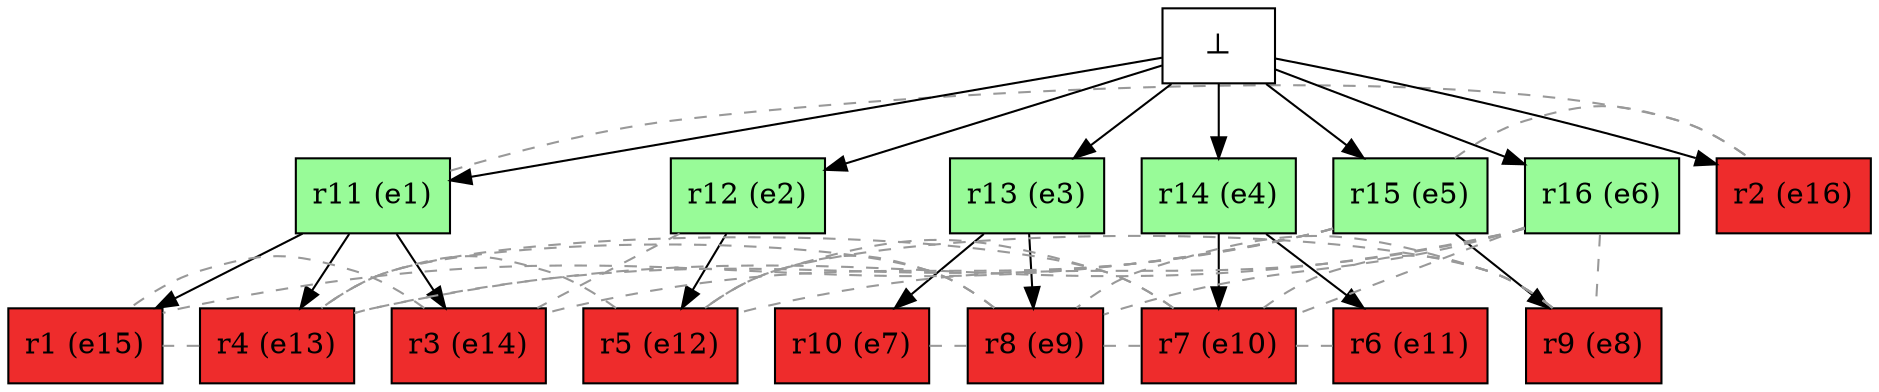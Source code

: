 digraph test {
  e1 -> e15;
  e1 -> e13;
  e1 -> e14;
  e2 -> e12;
  e3 -> e7;
  e3 -> e9;
  e4 -> e10;
  e4 -> e11;
  e5 -> e8;
  e0 -> e1;
  e0 -> e2;
  e0 -> e3;
  e0 -> e4;
  e0 -> e5;
  e0 -> e6;
  e0 -> e16;

//conflicts
  e1 -> e16 [arrowhead=none color=gray60 style=dashed constraint=false];
  e2 -> e14 [arrowhead=none color=gray60 style=dashed constraint=false];
  e5 -> e13 [arrowhead=none color=gray60 style=dashed constraint=false];
  e5 -> e14 [arrowhead=none color=gray60 style=dashed constraint=false];
  e5 -> e15 [arrowhead=none color=gray60 style=dashed constraint=false];
  e5 -> e16 [arrowhead=none color=gray60 style=dashed constraint=false];
  e6 -> e8 [arrowhead=none color=gray60 style=dashed constraint=false];
  e6 -> e9 [arrowhead=none color=gray60 style=dashed constraint=false];
  e6 -> e10 [arrowhead=none color=gray60 style=dashed constraint=false];
  e6 -> e12 [arrowhead=none color=gray60 style=dashed constraint=false];
  e6 -> e13 [arrowhead=none color=gray60 style=dashed constraint=false];
  e7 -> e9 [arrowhead=none color=gray60 style=dashed constraint=false];
  e8 -> e9 [arrowhead=none color=gray60 style=dashed constraint=false];
  e8 -> e10 [arrowhead=none color=gray60 style=dashed constraint=false];
  e8 -> e12 [arrowhead=none color=gray60 style=dashed constraint=false];
  e9 -> e10 [arrowhead=none color=gray60 style=dashed constraint=false];
  e9 -> e12 [arrowhead=none color=gray60 style=dashed constraint=false];
  e9 -> e13 [arrowhead=none color=gray60 style=dashed constraint=false];
  e10 -> e11 [arrowhead=none color=gray60 style=dashed constraint=false];
  e10 -> e12 [arrowhead=none color=gray60 style=dashed constraint=false];
  e10 -> e13 [arrowhead=none color=gray60 style=dashed constraint=false];
  e12 -> e13 [arrowhead=none color=gray60 style=dashed constraint=false];
  e13 -> e15 [arrowhead=none color=gray60 style=dashed constraint=false];
  e14 -> e15 [arrowhead=none color=gray60 style=dashed constraint=false];

  e1 [fillcolor=palegreen label="r11 (e1)" shape=box style=filled];
  e2 [fillcolor=palegreen label="r12 (e2)" shape=box style=filled];
  e3 [fillcolor=palegreen label="r13 (e3)" shape=box style=filled];
  e4 [fillcolor=palegreen label="r14 (e4)" shape=box style=filled];
  e5 [fillcolor=palegreen label="r15 (e5)" shape=box style=filled];
  e6 [fillcolor=palegreen label="r16 (e6)" shape=box style=filled];
  e7 [fillcolor=firebrick2 label="r10 (e7)" shape=box style=filled];
  e8 [fillcolor=firebrick2 label="r9 (e8)" shape=box style=filled];
  e9 [fillcolor=firebrick2 label="r8 (e9)" shape=box style=filled];
  e10 [fillcolor=firebrick2 label="r7 (e10)" shape=box style=filled];
  e11 [fillcolor=firebrick2 label="r6 (e11)" shape=box style=filled];
  e12 [fillcolor=firebrick2 label="r5 (e12)" shape=box style=filled];
  e13 [fillcolor=firebrick2 label="r4 (e13)" shape=box style=filled];
  e14 [fillcolor=firebrick2 label="r3 (e14)" shape=box style=filled];
  e15 [fillcolor=firebrick2 label="r1 (e15)" shape=box style=filled];
  e16 [fillcolor=firebrick2 label="r2 (e16)" shape=box style=filled];
  e0 [fillcolor=white label="⊥" shape=box style=filled];
}
